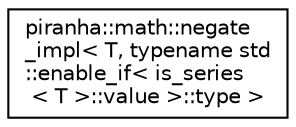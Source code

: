 digraph "Graphical Class Hierarchy"
{
  edge [fontname="Helvetica",fontsize="10",labelfontname="Helvetica",labelfontsize="10"];
  node [fontname="Helvetica",fontsize="10",shape=record];
  rankdir="LR";
  Node0 [label="piranha::math::negate\l_impl\< T, typename std\l::enable_if\< is_series\l\< T \>::value \>::type \>",height=0.2,width=0.4,color="black", fillcolor="white", style="filled",URL="$structpiranha_1_1math_1_1negate__impl_3_01_t_00_01typename_01std_1_1enable__if_3_01is__series_3_961a47b4cbfa205db4994c14d12bdfe4.html",tooltip="Specialisation of the piranha::math::negate() functor for piranha::series. "];
}
